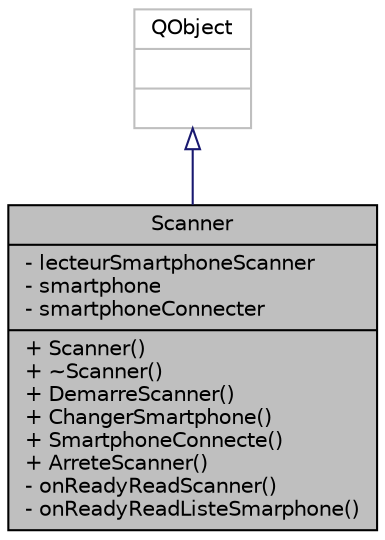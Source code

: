 digraph "Scanner"
{
  edge [fontname="Helvetica",fontsize="10",labelfontname="Helvetica",labelfontsize="10"];
  node [fontname="Helvetica",fontsize="10",shape=record];
  Node0 [label="{Scanner\n|- lecteurSmartphoneScanner\l- smartphone\l- smartphoneConnecter\l|+ Scanner()\l+ ~Scanner()\l+ DemarreScanner()\l+ ChangerSmartphone()\l+ SmartphoneConnecte()\l+ ArreteScanner()\l- onReadyReadScanner()\l- onReadyReadListeSmarphone()\l}",height=0.2,width=0.4,color="black", fillcolor="grey75", style="filled", fontcolor="black"];
  Node1 -> Node0 [dir="back",color="midnightblue",fontsize="10",style="solid",arrowtail="onormal",fontname="Helvetica"];
  Node1 [label="{QObject\n||}",height=0.2,width=0.4,color="grey75", fillcolor="white", style="filled"];
}
